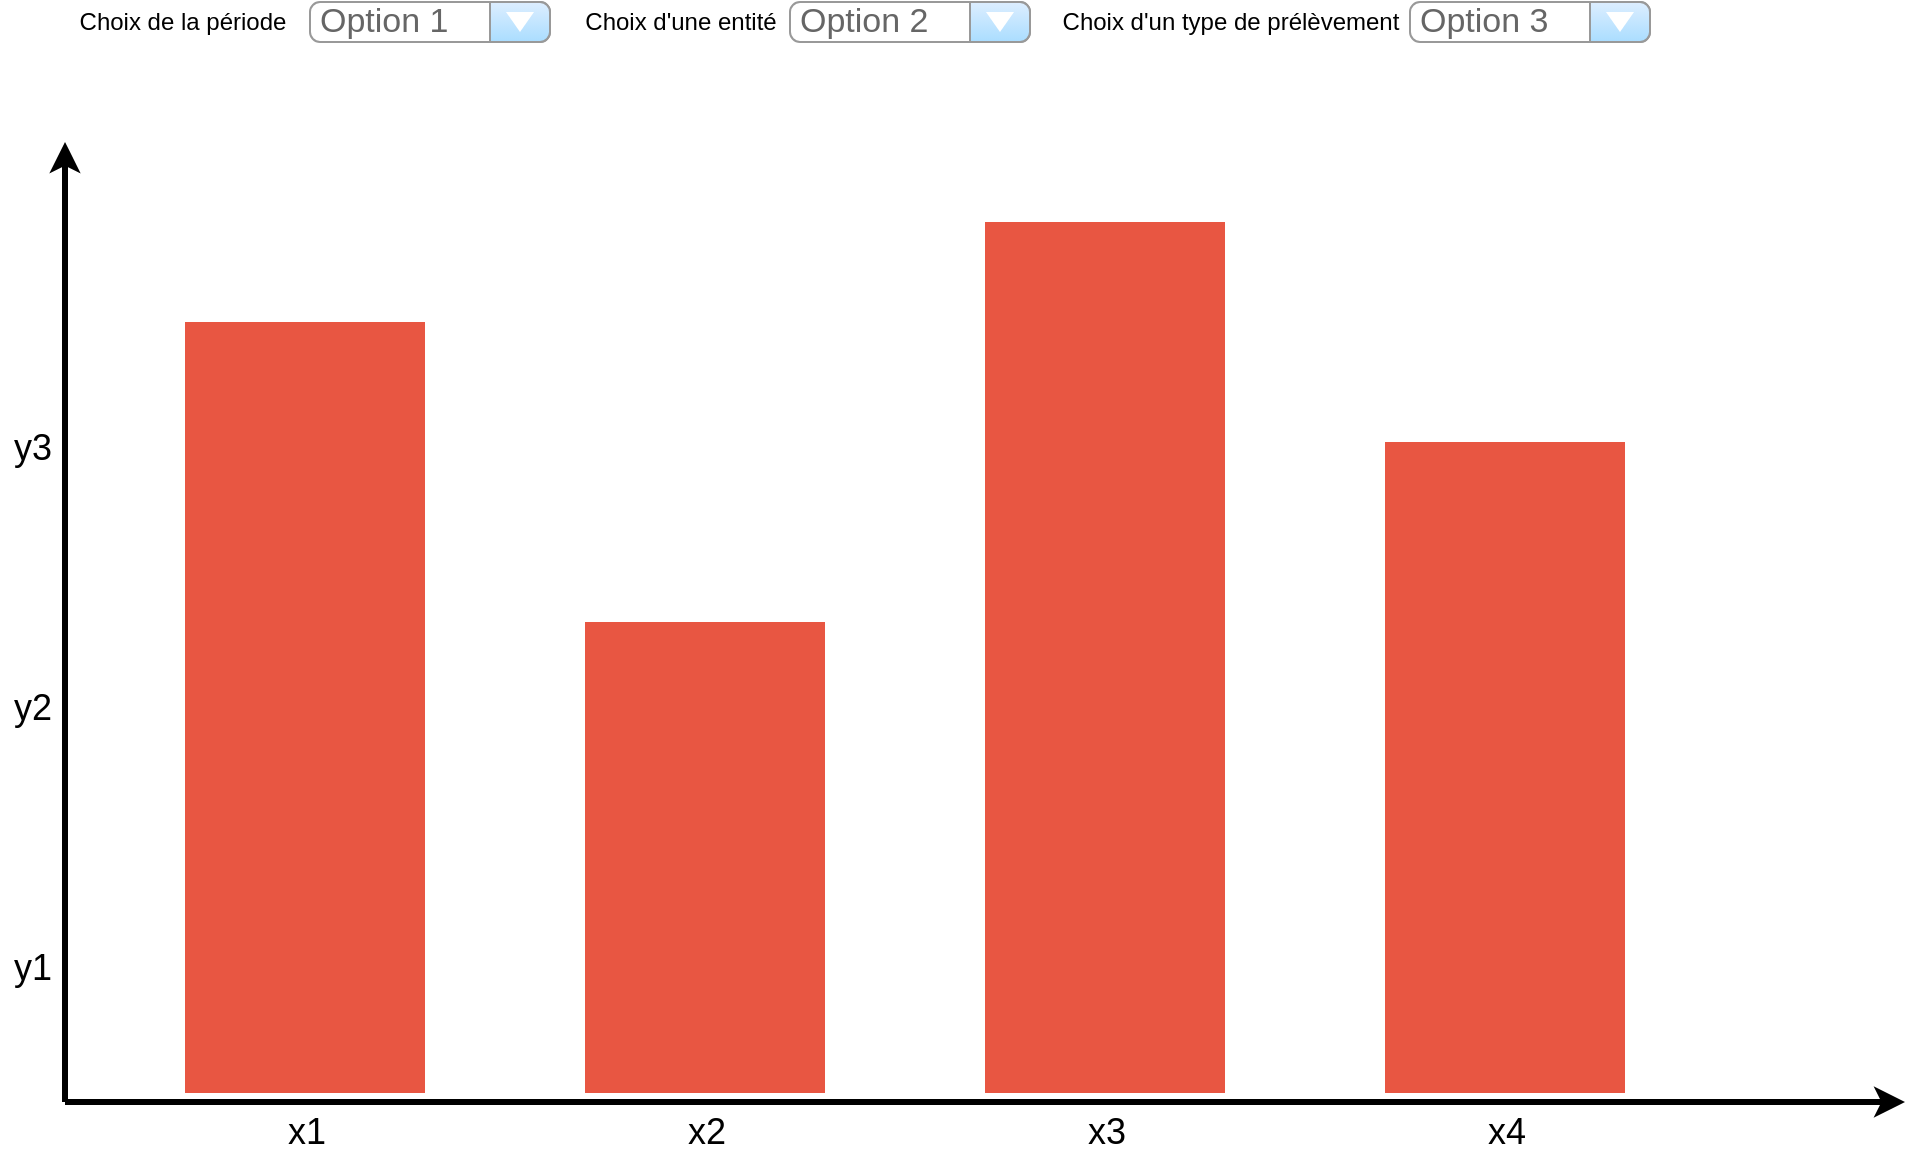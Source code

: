 <mxfile version="14.5.1" type="device"><diagram id="07fea595-8f29-1299-0266-81d95cde20df" name="Page-1"><mxGraphModel dx="-1074" dy="-195" grid="1" gridSize="10" guides="1" tooltips="1" connect="1" arrows="1" fold="1" page="1" pageScale="1" pageWidth="1169" pageHeight="827" background="#ffffff" math="0" shadow="0"><root><mxCell id="0"/><mxCell id="1" parent="0"/><mxCell id="727" value="" style="edgeStyle=none;html=1;fontColor=#000000;strokeWidth=3;strokeColor=#000000;" parent="1" edge="1"><mxGeometry width="100" height="100" relative="1" as="geometry"><mxPoint x="2437.5" y="1410" as="sourcePoint"/><mxPoint x="2437.5" y="930" as="targetPoint"/></mxGeometry></mxCell><mxCell id="729" value="" style="whiteSpace=wrap;fillColor=#E85642;gradientColor=none;gradientDirection=east;strokeColor=none;html=1;fontColor=#23445d;" parent="1" vertex="1"><mxGeometry x="2497.5" y="1020" width="120" height="385.5" as="geometry"/></mxCell><mxCell id="731" value="" style="whiteSpace=wrap;fillColor=#E85642;gradientColor=none;gradientDirection=east;strokeColor=none;html=1;fontColor=#23445d;" parent="1" vertex="1"><mxGeometry x="2697.5" y="1170" width="120" height="235.5" as="geometry"/></mxCell><mxCell id="733" value="" style="whiteSpace=wrap;fillColor=#E85642;gradientColor=none;gradientDirection=east;strokeColor=none;html=1;fontColor=#23445d;" parent="1" vertex="1"><mxGeometry x="2897.5" y="970" width="120" height="435.5" as="geometry"/></mxCell><mxCell id="734" value="" style="edgeStyle=none;html=1;fontColor=#000000;strokeWidth=3;strokeColor=#000000;" parent="1" edge="1"><mxGeometry width="100" height="100" relative="1" as="geometry"><mxPoint x="2437.5" y="1410" as="sourcePoint"/><mxPoint x="3357.5" y="1410" as="targetPoint"/></mxGeometry></mxCell><mxCell id="736" value="x1" style="text;spacingTop=-5;align=center;verticalAlign=middle;fontStyle=0;html=1;fontSize=18;points=[];strokeColor=none;" parent="1" vertex="1"><mxGeometry x="2497.5" y="1412" width="120" height="30" as="geometry"/></mxCell><mxCell id="737" value="x2" style="text;spacingTop=-5;align=center;verticalAlign=middle;fontStyle=0;html=1;fontSize=18;points=[];strokeColor=none;" parent="1" vertex="1"><mxGeometry x="2697.5" y="1412" width="120" height="30" as="geometry"/></mxCell><mxCell id="738" value="x3" style="text;spacingTop=-5;align=center;verticalAlign=middle;fontStyle=0;html=1;fontSize=18;points=[];strokeColor=none;" parent="1" vertex="1"><mxGeometry x="2897.5" y="1412" width="120" height="30" as="geometry"/></mxCell><mxCell id="746" value="y1" style="text;spacingTop=-5;align=center;verticalAlign=middle;fontStyle=0;html=1;fontSize=18;points=[]" parent="1" vertex="1"><mxGeometry x="2405.5" y="1280.0" width="30" height="130.0" as="geometry"/></mxCell><mxCell id="747" value="y2" style="text;spacingTop=-5;align=center;verticalAlign=middle;fontStyle=0;html=1;fontSize=18;points=[]" parent="1" vertex="1"><mxGeometry x="2405.5" y="1150" width="30" height="130.0" as="geometry"/></mxCell><mxCell id="748" value="y3" style="text;spacingTop=-5;align=center;verticalAlign=middle;fontStyle=0;html=1;fontSize=18;points=[]" parent="1" vertex="1"><mxGeometry x="2405.5" y="1020" width="30" height="130.0" as="geometry"/></mxCell><mxCell id="751" value="" style="whiteSpace=wrap;fillColor=#E85642;gradientColor=none;gradientDirection=east;strokeColor=none;html=1;fontColor=#23445d;" parent="1" vertex="1"><mxGeometry x="3097.5" y="1080" width="120" height="325.5" as="geometry"/></mxCell><mxCell id="752" value="x4" style="text;spacingTop=-5;align=center;verticalAlign=middle;fontStyle=0;html=1;fontSize=18;points=[];strokeColor=none;" parent="1" vertex="1"><mxGeometry x="3097.5" y="1412" width="120" height="30" as="geometry"/></mxCell><mxCell id="ifu4cViO0KfTgI8jngX_-753" value="Option 1" style="strokeWidth=1;shadow=0;dashed=0;align=center;html=1;shape=mxgraph.mockup.forms.comboBox;strokeColor=#999999;fillColor=#ddeeff;align=left;fillColor2=#aaddff;mainText=;fontColor=#666666;fontSize=17;spacingLeft=3;" vertex="1" parent="1"><mxGeometry x="2560" y="860" width="120" height="20" as="geometry"/></mxCell><mxCell id="ifu4cViO0KfTgI8jngX_-756" value="Choix de la période" style="text;html=1;align=center;verticalAlign=middle;resizable=0;points=[];autosize=1;" vertex="1" parent="1"><mxGeometry x="2435.5" y="860" width="120" height="20" as="geometry"/></mxCell><mxCell id="ifu4cViO0KfTgI8jngX_-757" value="Choix d'une entité" style="text;html=1;align=center;verticalAlign=middle;resizable=0;points=[];autosize=1;" vertex="1" parent="1"><mxGeometry x="2690" y="860" width="110" height="20" as="geometry"/></mxCell><mxCell id="ifu4cViO0KfTgI8jngX_-758" value="Choix d'un type de prélèvement" style="text;html=1;align=center;verticalAlign=middle;resizable=0;points=[];autosize=1;" vertex="1" parent="1"><mxGeometry x="2930" y="860" width="180" height="20" as="geometry"/></mxCell><mxCell id="ifu4cViO0KfTgI8jngX_-759" value="Option 2" style="strokeWidth=1;shadow=0;dashed=0;align=center;html=1;shape=mxgraph.mockup.forms.comboBox;strokeColor=#999999;fillColor=#ddeeff;align=left;fillColor2=#aaddff;mainText=;fontColor=#666666;fontSize=17;spacingLeft=3;" vertex="1" parent="1"><mxGeometry x="2800" y="860" width="120" height="20" as="geometry"/></mxCell><mxCell id="ifu4cViO0KfTgI8jngX_-760" value="Option 3" style="strokeWidth=1;shadow=0;dashed=0;align=center;html=1;shape=mxgraph.mockup.forms.comboBox;strokeColor=#999999;fillColor=#ddeeff;align=left;fillColor2=#aaddff;mainText=;fontColor=#666666;fontSize=17;spacingLeft=3;" vertex="1" parent="1"><mxGeometry x="3110" y="860" width="120" height="20" as="geometry"/></mxCell></root></mxGraphModel></diagram></mxfile>
